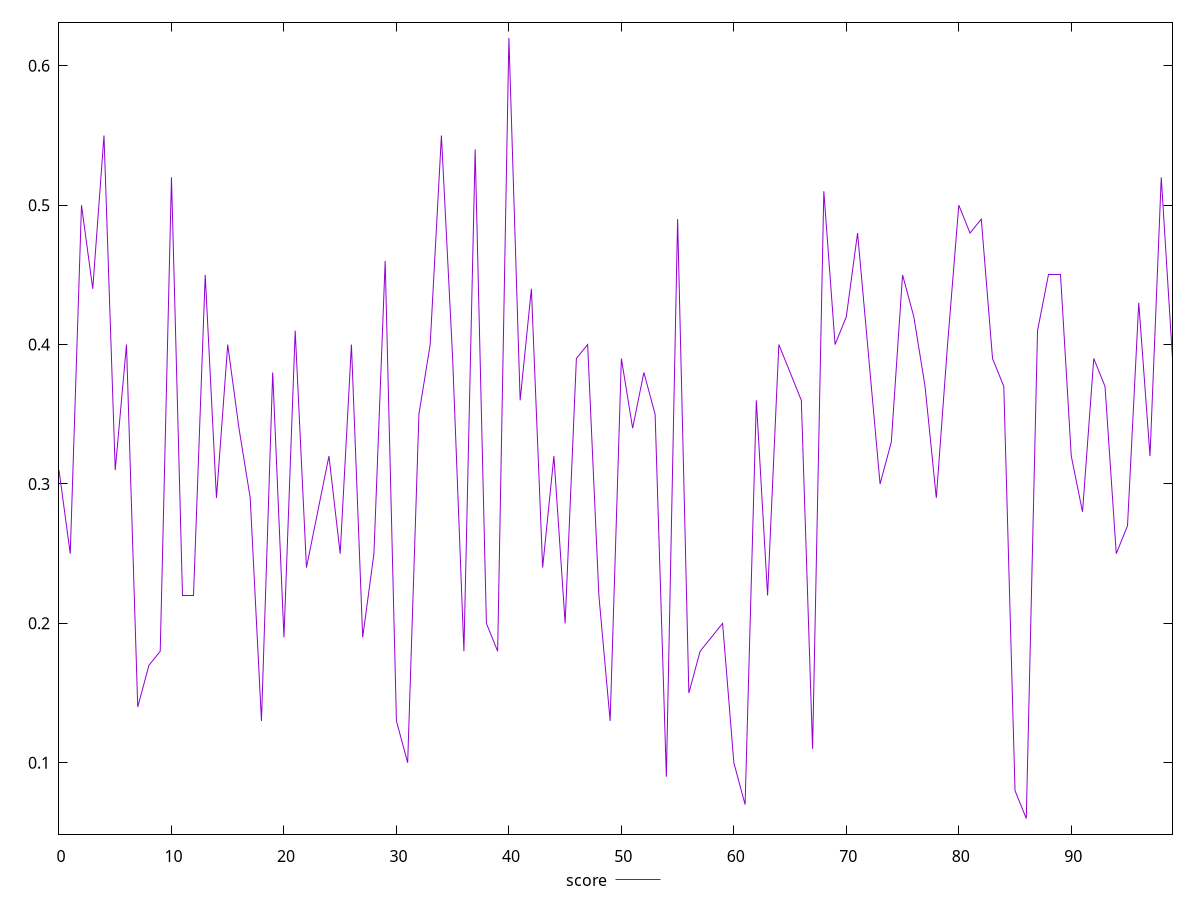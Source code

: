 reset

$score <<EOF
0 0.31
1 0.25
2 0.5
3 0.44
4 0.55
5 0.31
6 0.4
7 0.14
8 0.17
9 0.18
10 0.52
11 0.22
12 0.22
13 0.45
14 0.29
15 0.4
16 0.34
17 0.29
18 0.13
19 0.38
20 0.19
21 0.41
22 0.24
23 0.28
24 0.32
25 0.25
26 0.4
27 0.19
28 0.25
29 0.46
30 0.13
31 0.1
32 0.35
33 0.4
34 0.55
35 0.39
36 0.18
37 0.54
38 0.2
39 0.18
40 0.62
41 0.36
42 0.44
43 0.24
44 0.32
45 0.2
46 0.39
47 0.4
48 0.22
49 0.13
50 0.39
51 0.34
52 0.38
53 0.35
54 0.09
55 0.49
56 0.15
57 0.18
58 0.19
59 0.2
60 0.1
61 0.07
62 0.36
63 0.22
64 0.4
65 0.38
66 0.36
67 0.11
68 0.51
69 0.4
70 0.42
71 0.48
72 0.39
73 0.3
74 0.33
75 0.45
76 0.42
77 0.37
78 0.29
79 0.4
80 0.5
81 0.48
82 0.49
83 0.39
84 0.37
85 0.08
86 0.06
87 0.41
88 0.45
89 0.45
90 0.32
91 0.28
92 0.39
93 0.37
94 0.25
95 0.27
96 0.43
97 0.32
98 0.52
99 0.39
EOF

set key outside below
set xrange [0:99]
set yrange [0.048799999999999996:0.6312]
set trange [0.048799999999999996:0.6312]
set terminal svg size 640, 500 enhanced background rgb 'white'
set output "report_00013_2021-02-09T12-04-24.940Z/speed-index/samples/pages/score/values.svg"

plot $score title "score" with line

reset
